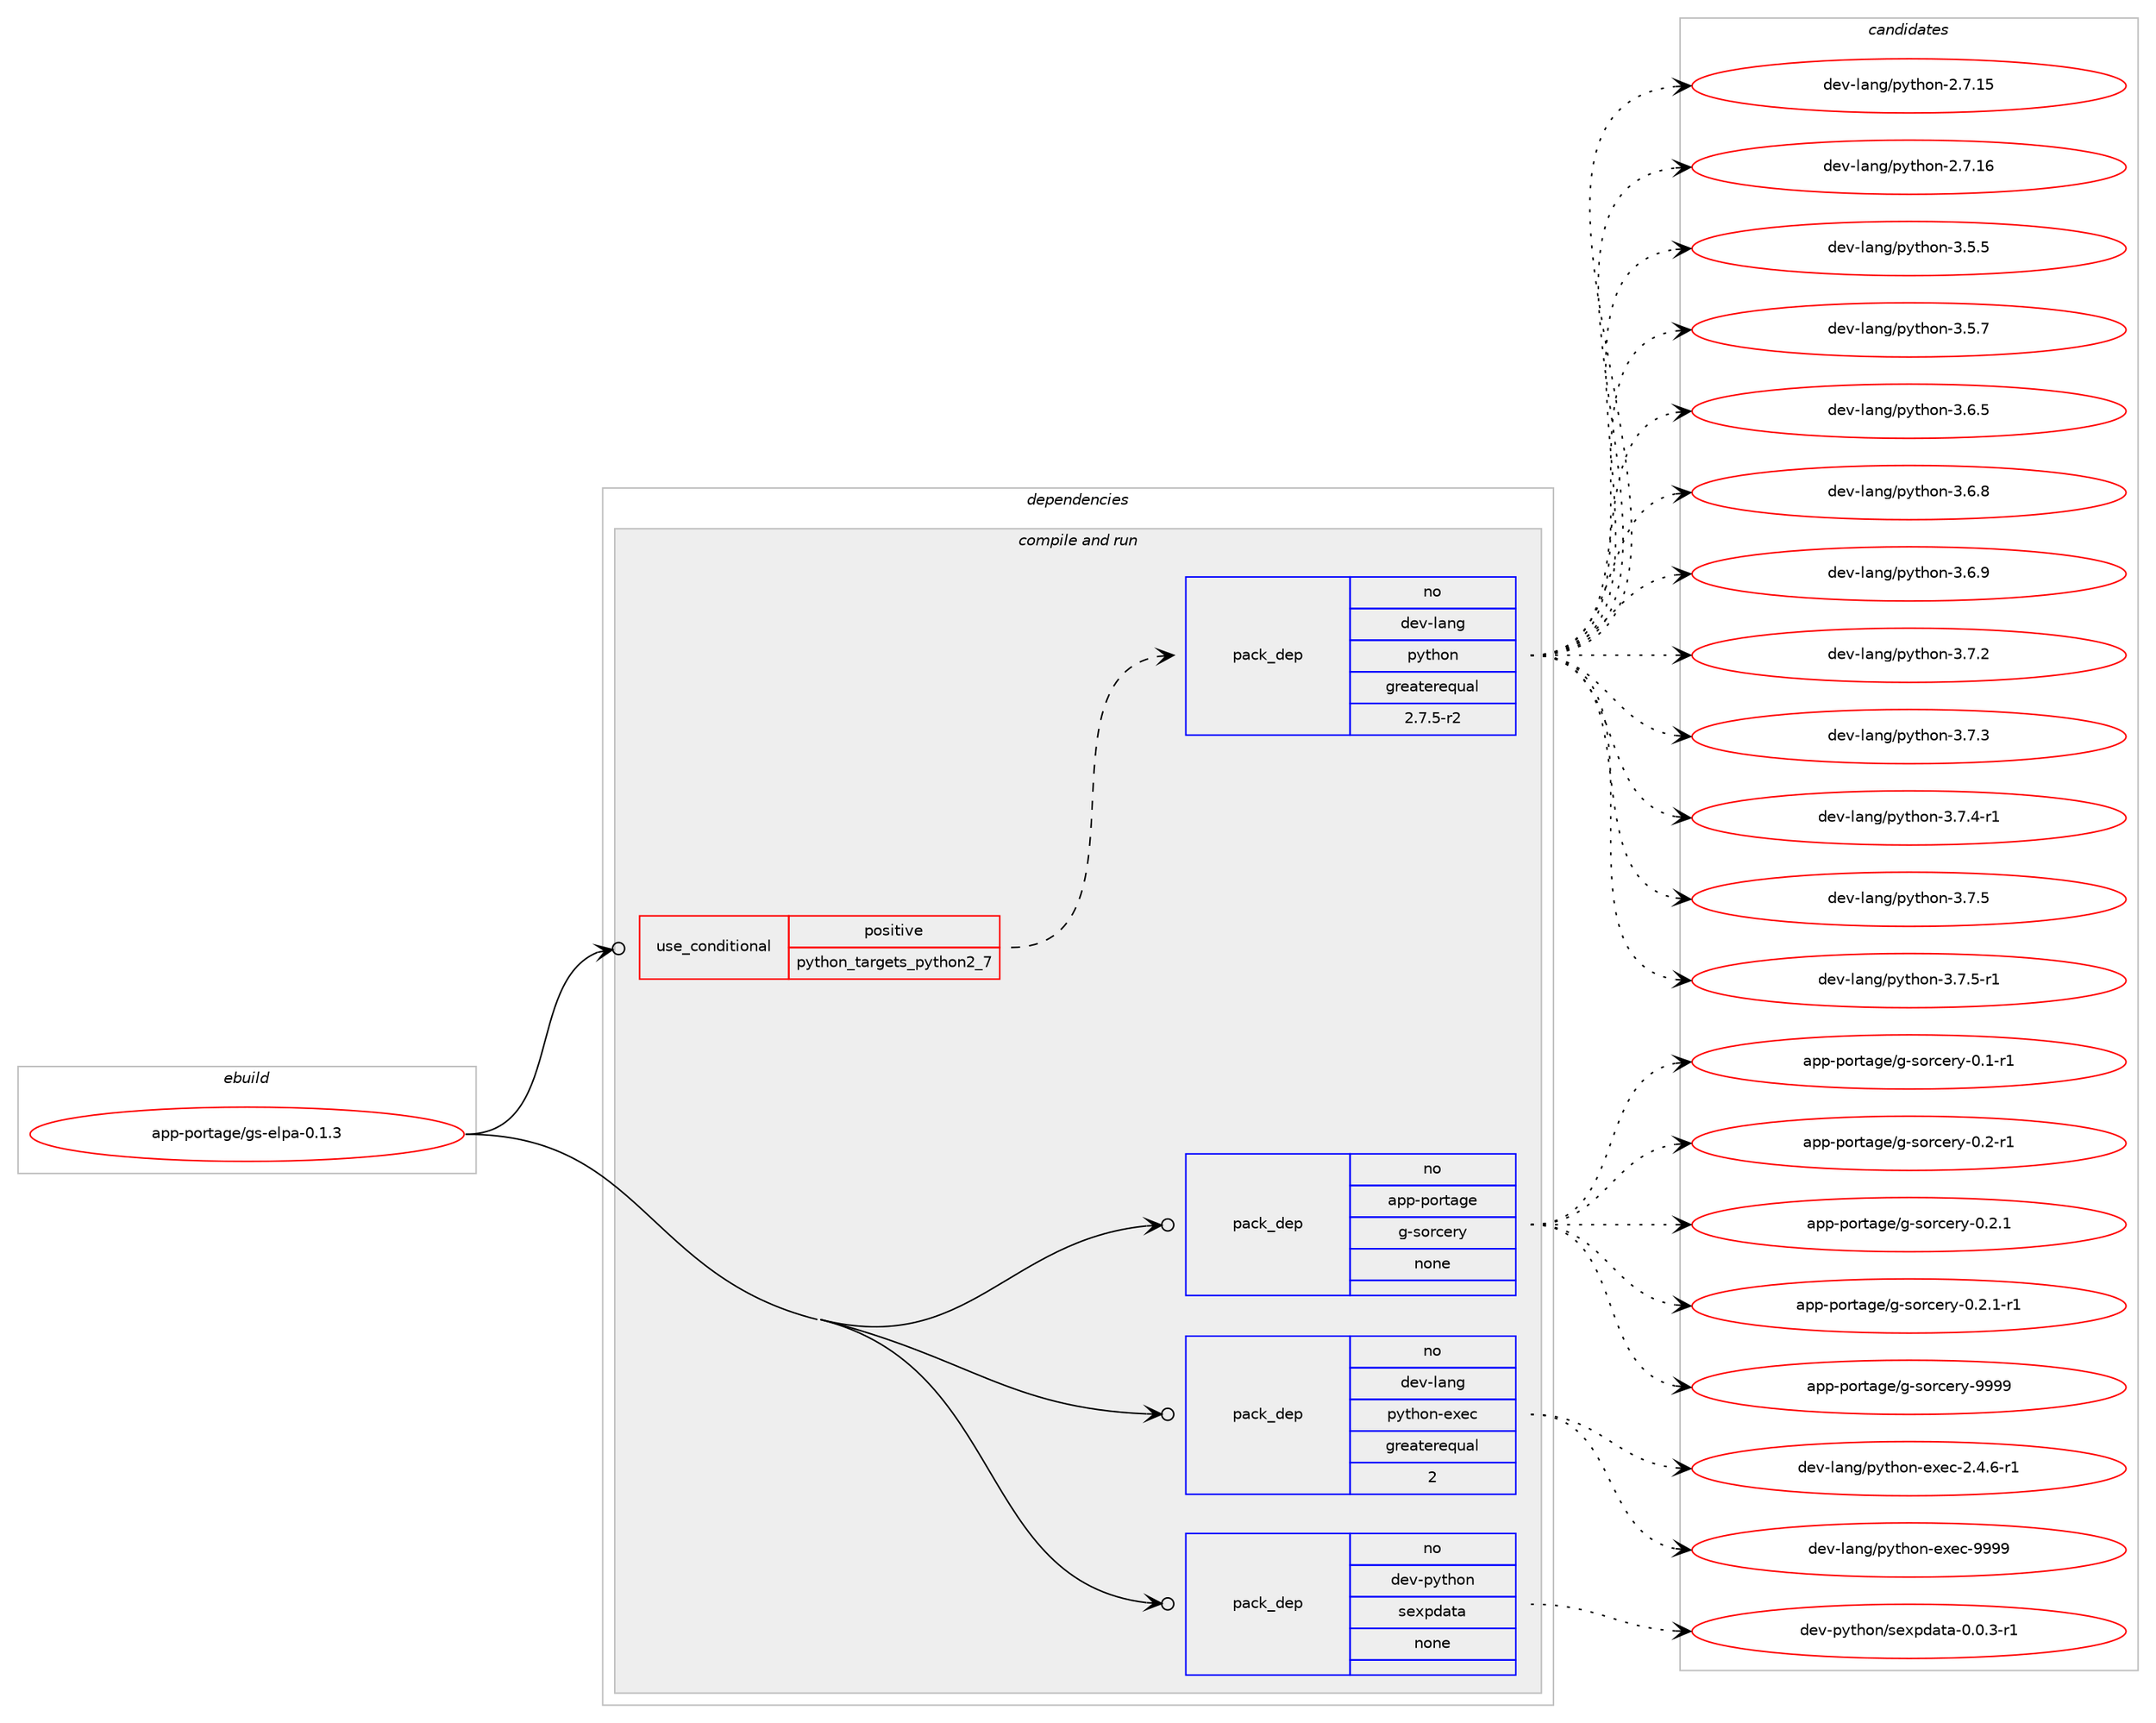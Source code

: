 digraph prolog {

# *************
# Graph options
# *************

newrank=true;
concentrate=true;
compound=true;
graph [rankdir=LR,fontname=Helvetica,fontsize=10,ranksep=1.5];#, ranksep=2.5, nodesep=0.2];
edge  [arrowhead=vee];
node  [fontname=Helvetica,fontsize=10];

# **********
# The ebuild
# **********

subgraph cluster_leftcol {
color=gray;
rank=same;
label=<<i>ebuild</i>>;
id [label="app-portage/gs-elpa-0.1.3", color=red, width=4, href="../app-portage/gs-elpa-0.1.3.svg"];
}

# ****************
# The dependencies
# ****************

subgraph cluster_midcol {
color=gray;
label=<<i>dependencies</i>>;
subgraph cluster_compile {
fillcolor="#eeeeee";
style=filled;
label=<<i>compile</i>>;
}
subgraph cluster_compileandrun {
fillcolor="#eeeeee";
style=filled;
label=<<i>compile and run</i>>;
subgraph cond120716 {
dependency505822 [label=<<TABLE BORDER="0" CELLBORDER="1" CELLSPACING="0" CELLPADDING="4"><TR><TD ROWSPAN="3" CELLPADDING="10">use_conditional</TD></TR><TR><TD>positive</TD></TR><TR><TD>python_targets_python2_7</TD></TR></TABLE>>, shape=none, color=red];
subgraph pack375970 {
dependency505823 [label=<<TABLE BORDER="0" CELLBORDER="1" CELLSPACING="0" CELLPADDING="4" WIDTH="220"><TR><TD ROWSPAN="6" CELLPADDING="30">pack_dep</TD></TR><TR><TD WIDTH="110">no</TD></TR><TR><TD>dev-lang</TD></TR><TR><TD>python</TD></TR><TR><TD>greaterequal</TD></TR><TR><TD>2.7.5-r2</TD></TR></TABLE>>, shape=none, color=blue];
}
dependency505822:e -> dependency505823:w [weight=20,style="dashed",arrowhead="vee"];
}
id:e -> dependency505822:w [weight=20,style="solid",arrowhead="odotvee"];
subgraph pack375971 {
dependency505824 [label=<<TABLE BORDER="0" CELLBORDER="1" CELLSPACING="0" CELLPADDING="4" WIDTH="220"><TR><TD ROWSPAN="6" CELLPADDING="30">pack_dep</TD></TR><TR><TD WIDTH="110">no</TD></TR><TR><TD>app-portage</TD></TR><TR><TD>g-sorcery</TD></TR><TR><TD>none</TD></TR><TR><TD></TD></TR></TABLE>>, shape=none, color=blue];
}
id:e -> dependency505824:w [weight=20,style="solid",arrowhead="odotvee"];
subgraph pack375972 {
dependency505825 [label=<<TABLE BORDER="0" CELLBORDER="1" CELLSPACING="0" CELLPADDING="4" WIDTH="220"><TR><TD ROWSPAN="6" CELLPADDING="30">pack_dep</TD></TR><TR><TD WIDTH="110">no</TD></TR><TR><TD>dev-lang</TD></TR><TR><TD>python-exec</TD></TR><TR><TD>greaterequal</TD></TR><TR><TD>2</TD></TR></TABLE>>, shape=none, color=blue];
}
id:e -> dependency505825:w [weight=20,style="solid",arrowhead="odotvee"];
subgraph pack375973 {
dependency505826 [label=<<TABLE BORDER="0" CELLBORDER="1" CELLSPACING="0" CELLPADDING="4" WIDTH="220"><TR><TD ROWSPAN="6" CELLPADDING="30">pack_dep</TD></TR><TR><TD WIDTH="110">no</TD></TR><TR><TD>dev-python</TD></TR><TR><TD>sexpdata</TD></TR><TR><TD>none</TD></TR><TR><TD></TD></TR></TABLE>>, shape=none, color=blue];
}
id:e -> dependency505826:w [weight=20,style="solid",arrowhead="odotvee"];
}
subgraph cluster_run {
fillcolor="#eeeeee";
style=filled;
label=<<i>run</i>>;
}
}

# **************
# The candidates
# **************

subgraph cluster_choices {
rank=same;
color=gray;
label=<<i>candidates</i>>;

subgraph choice375970 {
color=black;
nodesep=1;
choice10010111845108971101034711212111610411111045504655464953 [label="dev-lang/python-2.7.15", color=red, width=4,href="../dev-lang/python-2.7.15.svg"];
choice10010111845108971101034711212111610411111045504655464954 [label="dev-lang/python-2.7.16", color=red, width=4,href="../dev-lang/python-2.7.16.svg"];
choice100101118451089711010347112121116104111110455146534653 [label="dev-lang/python-3.5.5", color=red, width=4,href="../dev-lang/python-3.5.5.svg"];
choice100101118451089711010347112121116104111110455146534655 [label="dev-lang/python-3.5.7", color=red, width=4,href="../dev-lang/python-3.5.7.svg"];
choice100101118451089711010347112121116104111110455146544653 [label="dev-lang/python-3.6.5", color=red, width=4,href="../dev-lang/python-3.6.5.svg"];
choice100101118451089711010347112121116104111110455146544656 [label="dev-lang/python-3.6.8", color=red, width=4,href="../dev-lang/python-3.6.8.svg"];
choice100101118451089711010347112121116104111110455146544657 [label="dev-lang/python-3.6.9", color=red, width=4,href="../dev-lang/python-3.6.9.svg"];
choice100101118451089711010347112121116104111110455146554650 [label="dev-lang/python-3.7.2", color=red, width=4,href="../dev-lang/python-3.7.2.svg"];
choice100101118451089711010347112121116104111110455146554651 [label="dev-lang/python-3.7.3", color=red, width=4,href="../dev-lang/python-3.7.3.svg"];
choice1001011184510897110103471121211161041111104551465546524511449 [label="dev-lang/python-3.7.4-r1", color=red, width=4,href="../dev-lang/python-3.7.4-r1.svg"];
choice100101118451089711010347112121116104111110455146554653 [label="dev-lang/python-3.7.5", color=red, width=4,href="../dev-lang/python-3.7.5.svg"];
choice1001011184510897110103471121211161041111104551465546534511449 [label="dev-lang/python-3.7.5-r1", color=red, width=4,href="../dev-lang/python-3.7.5-r1.svg"];
dependency505823:e -> choice10010111845108971101034711212111610411111045504655464953:w [style=dotted,weight="100"];
dependency505823:e -> choice10010111845108971101034711212111610411111045504655464954:w [style=dotted,weight="100"];
dependency505823:e -> choice100101118451089711010347112121116104111110455146534653:w [style=dotted,weight="100"];
dependency505823:e -> choice100101118451089711010347112121116104111110455146534655:w [style=dotted,weight="100"];
dependency505823:e -> choice100101118451089711010347112121116104111110455146544653:w [style=dotted,weight="100"];
dependency505823:e -> choice100101118451089711010347112121116104111110455146544656:w [style=dotted,weight="100"];
dependency505823:e -> choice100101118451089711010347112121116104111110455146544657:w [style=dotted,weight="100"];
dependency505823:e -> choice100101118451089711010347112121116104111110455146554650:w [style=dotted,weight="100"];
dependency505823:e -> choice100101118451089711010347112121116104111110455146554651:w [style=dotted,weight="100"];
dependency505823:e -> choice1001011184510897110103471121211161041111104551465546524511449:w [style=dotted,weight="100"];
dependency505823:e -> choice100101118451089711010347112121116104111110455146554653:w [style=dotted,weight="100"];
dependency505823:e -> choice1001011184510897110103471121211161041111104551465546534511449:w [style=dotted,weight="100"];
}
subgraph choice375971 {
color=black;
nodesep=1;
choice971121124511211111411697103101471034511511111499101114121454846494511449 [label="app-portage/g-sorcery-0.1-r1", color=red, width=4,href="../app-portage/g-sorcery-0.1-r1.svg"];
choice971121124511211111411697103101471034511511111499101114121454846504511449 [label="app-portage/g-sorcery-0.2-r1", color=red, width=4,href="../app-portage/g-sorcery-0.2-r1.svg"];
choice971121124511211111411697103101471034511511111499101114121454846504649 [label="app-portage/g-sorcery-0.2.1", color=red, width=4,href="../app-portage/g-sorcery-0.2.1.svg"];
choice9711211245112111114116971031014710345115111114991011141214548465046494511449 [label="app-portage/g-sorcery-0.2.1-r1", color=red, width=4,href="../app-portage/g-sorcery-0.2.1-r1.svg"];
choice9711211245112111114116971031014710345115111114991011141214557575757 [label="app-portage/g-sorcery-9999", color=red, width=4,href="../app-portage/g-sorcery-9999.svg"];
dependency505824:e -> choice971121124511211111411697103101471034511511111499101114121454846494511449:w [style=dotted,weight="100"];
dependency505824:e -> choice971121124511211111411697103101471034511511111499101114121454846504511449:w [style=dotted,weight="100"];
dependency505824:e -> choice971121124511211111411697103101471034511511111499101114121454846504649:w [style=dotted,weight="100"];
dependency505824:e -> choice9711211245112111114116971031014710345115111114991011141214548465046494511449:w [style=dotted,weight="100"];
dependency505824:e -> choice9711211245112111114116971031014710345115111114991011141214557575757:w [style=dotted,weight="100"];
}
subgraph choice375972 {
color=black;
nodesep=1;
choice10010111845108971101034711212111610411111045101120101994550465246544511449 [label="dev-lang/python-exec-2.4.6-r1", color=red, width=4,href="../dev-lang/python-exec-2.4.6-r1.svg"];
choice10010111845108971101034711212111610411111045101120101994557575757 [label="dev-lang/python-exec-9999", color=red, width=4,href="../dev-lang/python-exec-9999.svg"];
dependency505825:e -> choice10010111845108971101034711212111610411111045101120101994550465246544511449:w [style=dotted,weight="100"];
dependency505825:e -> choice10010111845108971101034711212111610411111045101120101994557575757:w [style=dotted,weight="100"];
}
subgraph choice375973 {
color=black;
nodesep=1;
choice100101118451121211161041111104711510112011210097116974548464846514511449 [label="dev-python/sexpdata-0.0.3-r1", color=red, width=4,href="../dev-python/sexpdata-0.0.3-r1.svg"];
dependency505826:e -> choice100101118451121211161041111104711510112011210097116974548464846514511449:w [style=dotted,weight="100"];
}
}

}
